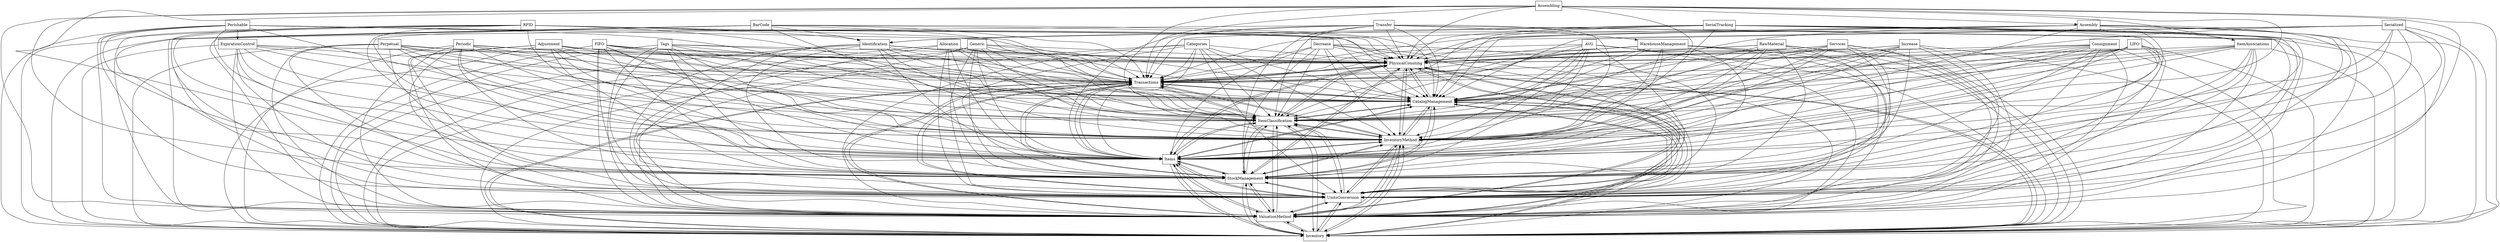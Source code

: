 digraph{
graph [rankdir=TB];
node [shape=box];
edge [arrowhead=normal];
0[label="RFID",]
1[label="SerialTracking",]
2[label="BarCode",]
3[label="PhysicalCounting",]
4[label="Decrease",]
5[label="WarehouseManagement",]
6[label="Transactions",]
7[label="Inventory",]
8[label="Categories",]
9[label="Allocation",]
10[label="RawMaterial",]
11[label="Perishable",]
12[label="ValuationMethod",]
13[label="Services",]
14[label="UnitsConversion",]
15[label="Periodic",]
16[label="StockManagement",]
17[label="Adjustment",]
18[label="Items",]
19[label="Perpetual",]
20[label="InventoryMethod",]
21[label="Increase",]
22[label="Consignment",]
23[label="LIFO",]
24[label="ItemClassification",]
25[label="Assembly",]
26[label="AVG",]
27[label="Serialized",]
28[label="Identification",]
29[label="Transfer",]
30[label="FIFO",]
31[label="Tags",]
32[label="CatalogManagement",]
33[label="ExpirationControl",]
34[label="Assembling",]
35[label="Generic",]
36[label="ItemAssociations",]
0->3[label="",]
0->6[label="",]
0->7[label="",]
0->12[label="",]
0->14[label="",]
0->16[label="",]
0->18[label="",]
0->20[label="",]
0->24[label="",]
0->28[label="",]
0->32[label="",]
1->3[label="",]
1->6[label="",]
1->7[label="",]
1->12[label="",]
1->14[label="",]
1->16[label="",]
1->18[label="",]
1->20[label="",]
1->24[label="",]
1->28[label="",]
1->32[label="",]
2->3[label="",]
2->6[label="",]
2->7[label="",]
2->12[label="",]
2->14[label="",]
2->16[label="",]
2->18[label="",]
2->20[label="",]
2->24[label="",]
2->28[label="",]
2->32[label="",]
3->6[label="",]
3->7[label="",]
3->12[label="",]
3->14[label="",]
3->16[label="",]
3->18[label="",]
3->20[label="",]
3->24[label="",]
3->32[label="",]
4->3[label="",]
4->6[label="",]
4->7[label="",]
4->12[label="",]
4->14[label="",]
4->16[label="",]
4->18[label="",]
4->20[label="",]
4->24[label="",]
4->32[label="",]
5->3[label="",]
5->6[label="",]
5->7[label="",]
5->12[label="",]
5->14[label="",]
5->16[label="",]
5->18[label="",]
5->20[label="",]
5->24[label="",]
5->32[label="",]
6->3[label="",]
6->7[label="",]
6->12[label="",]
6->14[label="",]
6->16[label="",]
6->18[label="",]
6->20[label="",]
6->24[label="",]
6->32[label="",]
7->3[label="",]
7->6[label="",]
7->12[label="",]
7->14[label="",]
7->16[label="",]
7->18[label="",]
7->20[label="",]
7->24[label="",]
7->32[label="",]
8->3[label="",]
8->6[label="",]
8->7[label="",]
8->12[label="",]
8->14[label="",]
8->16[label="",]
8->18[label="",]
8->20[label="",]
8->24[label="",]
8->32[label="",]
9->3[label="",]
9->6[label="",]
9->7[label="",]
9->12[label="",]
9->14[label="",]
9->16[label="",]
9->18[label="",]
9->20[label="",]
9->24[label="",]
9->32[label="",]
10->3[label="",]
10->6[label="",]
10->7[label="",]
10->12[label="",]
10->14[label="",]
10->16[label="",]
10->18[label="",]
10->20[label="",]
10->24[label="",]
10->32[label="",]
11->3[label="",]
11->6[label="",]
11->7[label="",]
11->12[label="",]
11->14[label="",]
11->16[label="",]
11->18[label="",]
11->20[label="",]
11->24[label="",]
11->32[label="",]
11->33[label="",]
12->3[label="",]
12->6[label="",]
12->7[label="",]
12->14[label="",]
12->16[label="",]
12->18[label="",]
12->20[label="",]
12->24[label="",]
12->32[label="",]
13->3[label="",]
13->6[label="",]
13->7[label="",]
13->12[label="",]
13->14[label="",]
13->16[label="",]
13->18[label="",]
13->20[label="",]
13->24[label="",]
13->32[label="",]
14->3[label="",]
14->6[label="",]
14->7[label="",]
14->12[label="",]
14->16[label="",]
14->18[label="",]
14->20[label="",]
14->24[label="",]
14->32[label="",]
15->3[label="",]
15->6[label="",]
15->7[label="",]
15->12[label="",]
15->14[label="",]
15->16[label="",]
15->18[label="",]
15->20[label="",]
15->24[label="",]
15->32[label="",]
16->3[label="",]
16->6[label="",]
16->7[label="",]
16->12[label="",]
16->14[label="",]
16->18[label="",]
16->20[label="",]
16->24[label="",]
16->32[label="",]
17->3[label="",]
17->6[label="",]
17->7[label="",]
17->12[label="",]
17->14[label="",]
17->16[label="",]
17->18[label="",]
17->20[label="",]
17->24[label="",]
17->32[label="",]
18->3[label="",]
18->6[label="",]
18->7[label="",]
18->12[label="",]
18->14[label="",]
18->16[label="",]
18->20[label="",]
18->24[label="",]
18->32[label="",]
19->3[label="",]
19->6[label="",]
19->7[label="",]
19->12[label="",]
19->14[label="",]
19->16[label="",]
19->18[label="",]
19->20[label="",]
19->24[label="",]
19->32[label="",]
20->3[label="",]
20->6[label="",]
20->7[label="",]
20->12[label="",]
20->14[label="",]
20->16[label="",]
20->18[label="",]
20->24[label="",]
20->32[label="",]
21->3[label="",]
21->6[label="",]
21->7[label="",]
21->12[label="",]
21->14[label="",]
21->16[label="",]
21->18[label="",]
21->20[label="",]
21->24[label="",]
21->32[label="",]
22->3[label="",]
22->6[label="",]
22->7[label="",]
22->12[label="",]
22->14[label="",]
22->16[label="",]
22->18[label="",]
22->20[label="",]
22->24[label="",]
22->32[label="",]
23->3[label="",]
23->6[label="",]
23->7[label="",]
23->12[label="",]
23->14[label="",]
23->16[label="",]
23->18[label="",]
23->20[label="",]
23->24[label="",]
23->32[label="",]
24->3[label="",]
24->6[label="",]
24->7[label="",]
24->12[label="",]
24->14[label="",]
24->16[label="",]
24->18[label="",]
24->20[label="",]
24->32[label="",]
25->3[label="",]
25->6[label="",]
25->7[label="",]
25->12[label="",]
25->14[label="",]
25->16[label="",]
25->18[label="",]
25->20[label="",]
25->24[label="",]
25->32[label="",]
25->36[label="",]
26->3[label="",]
26->6[label="",]
26->7[label="",]
26->12[label="",]
26->14[label="",]
26->16[label="",]
26->18[label="",]
26->20[label="",]
26->24[label="",]
26->32[label="",]
27->3[label="",]
27->6[label="",]
27->7[label="",]
27->12[label="",]
27->14[label="",]
27->16[label="",]
27->18[label="",]
27->20[label="",]
27->24[label="",]
27->28[label="",]
27->32[label="",]
28->3[label="",]
28->6[label="",]
28->7[label="",]
28->12[label="",]
28->14[label="",]
28->16[label="",]
28->18[label="",]
28->20[label="",]
28->24[label="",]
28->32[label="",]
29->3[label="",]
29->5[label="",]
29->6[label="",]
29->7[label="",]
29->12[label="",]
29->14[label="",]
29->16[label="",]
29->18[label="",]
29->20[label="",]
29->24[label="",]
29->32[label="",]
30->3[label="",]
30->6[label="",]
30->7[label="",]
30->12[label="",]
30->14[label="",]
30->16[label="",]
30->18[label="",]
30->20[label="",]
30->24[label="",]
30->32[label="",]
31->3[label="",]
31->6[label="",]
31->7[label="",]
31->12[label="",]
31->14[label="",]
31->16[label="",]
31->18[label="",]
31->20[label="",]
31->24[label="",]
31->32[label="",]
32->3[label="",]
32->6[label="",]
32->7[label="",]
32->12[label="",]
32->14[label="",]
32->16[label="",]
32->18[label="",]
32->20[label="",]
32->24[label="",]
33->3[label="",]
33->6[label="",]
33->7[label="",]
33->12[label="",]
33->14[label="",]
33->16[label="",]
33->18[label="",]
33->20[label="",]
33->24[label="",]
33->32[label="",]
34->3[label="",]
34->6[label="",]
34->7[label="",]
34->12[label="",]
34->14[label="",]
34->16[label="",]
34->18[label="",]
34->20[label="",]
34->24[label="",]
34->25[label="",]
34->32[label="",]
34->36[label="",]
35->3[label="",]
35->6[label="",]
35->7[label="",]
35->12[label="",]
35->14[label="",]
35->16[label="",]
35->18[label="",]
35->20[label="",]
35->24[label="",]
35->32[label="",]
36->3[label="",]
36->6[label="",]
36->7[label="",]
36->12[label="",]
36->14[label="",]
36->16[label="",]
36->18[label="",]
36->20[label="",]
36->24[label="",]
36->32[label="",]
}
